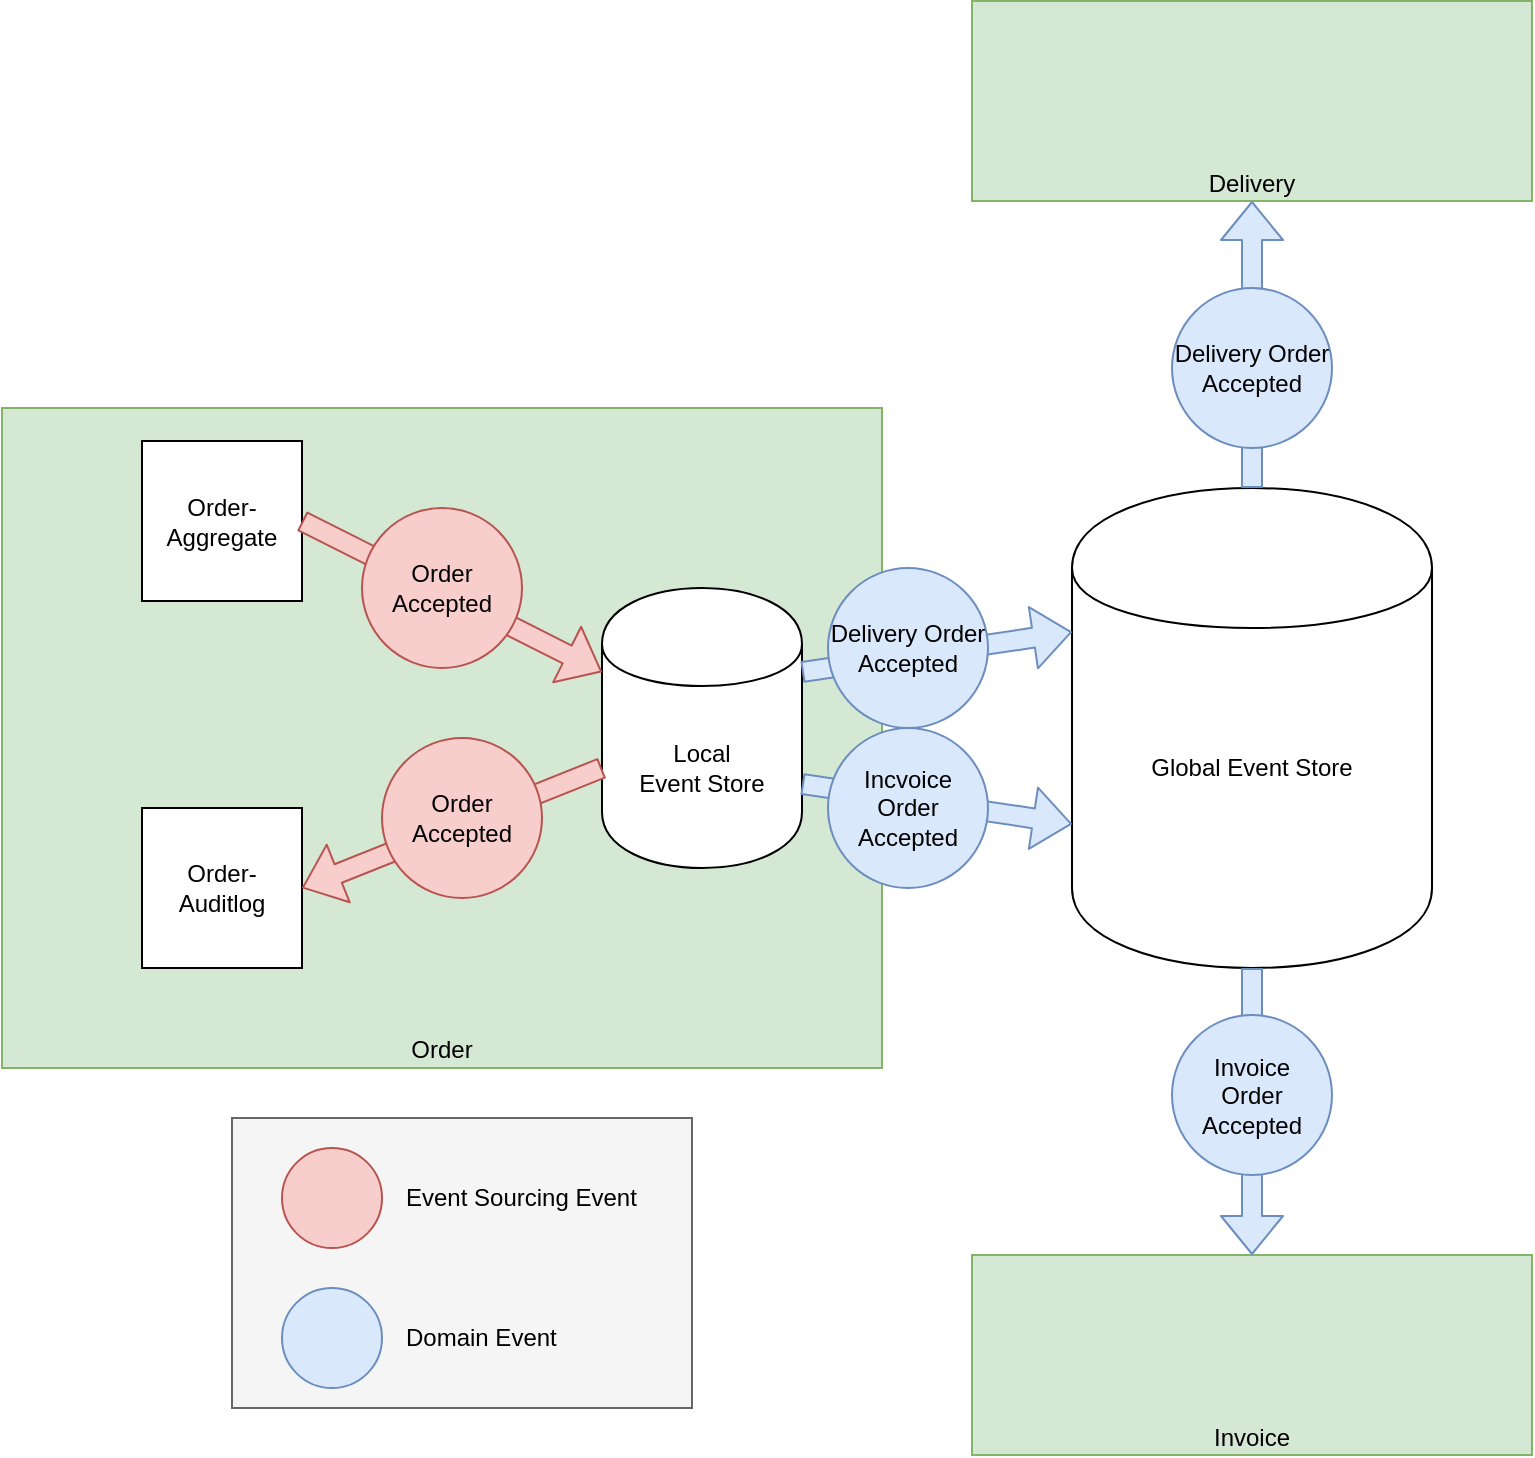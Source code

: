 <mxfile version="10.8.2" type="github"><diagram id="Z8ddhxFXJsNTU-jUUC_I" name="Page-1"><mxGraphModel dx="2221" dy="715" grid="1" gridSize="10" guides="1" tooltips="1" connect="1" arrows="1" fold="1" page="1" pageScale="1" pageWidth="827" pageHeight="1169" math="0" shadow="0"><root><mxCell id="0"/><mxCell id="1" parent="0"/><mxCell id="Pixg1pDH2KvUNLihEbCK-1" value="" style="whiteSpace=wrap;html=1;align=left;fillColor=#f5f5f5;strokeColor=#666666;fontColor=#333333;" vertex="1" parent="1"><mxGeometry x="75" y="575" width="230" height="145" as="geometry"/></mxCell><mxCell id="Pixg1pDH2KvUNLihEbCK-2" value="Order" style="whiteSpace=wrap;html=1;verticalAlign=bottom;fillColor=#d5e8d4;strokeColor=#82b366;" vertex="1" parent="1"><mxGeometry x="-40" y="220" width="440" height="330" as="geometry"/></mxCell><mxCell id="Pixg1pDH2KvUNLihEbCK-3" value="Local&lt;br&gt;Event Store" style="shape=cylinder;whiteSpace=wrap;html=1;boundedLbl=1;backgroundOutline=1;" vertex="1" parent="1"><mxGeometry x="260" y="310" width="100" height="140" as="geometry"/></mxCell><mxCell id="Pixg1pDH2KvUNLihEbCK-4" value="Global Event Store" style="shape=cylinder;whiteSpace=wrap;html=1;boundedLbl=1;backgroundOutline=1;" vertex="1" parent="1"><mxGeometry x="495" y="260" width="180" height="240" as="geometry"/></mxCell><mxCell id="Pixg1pDH2KvUNLihEbCK-5" value="Order-Aggregate" style="whiteSpace=wrap;html=1;aspect=fixed;" vertex="1" parent="1"><mxGeometry x="30" y="236.5" width="80" height="80" as="geometry"/></mxCell><mxCell id="Pixg1pDH2KvUNLihEbCK-6" value="" style="shape=flexArrow;endArrow=classic;html=1;exitX=1;exitY=0.5;exitDx=0;exitDy=0;entryX=0;entryY=0.3;entryDx=0;entryDy=0;fillColor=#f8cecc;strokeColor=#b85450;" edge="1" parent="1" source="Pixg1pDH2KvUNLihEbCK-5" target="Pixg1pDH2KvUNLihEbCK-3"><mxGeometry width="50" height="50" relative="1" as="geometry"><mxPoint x="90" y="620" as="sourcePoint"/><mxPoint x="140" y="570" as="targetPoint"/></mxGeometry></mxCell><mxCell id="Pixg1pDH2KvUNLihEbCK-7" value="Invoice&lt;br&gt;" style="whiteSpace=wrap;html=1;verticalAlign=bottom;fillColor=#d5e8d4;strokeColor=#82b366;" vertex="1" parent="1"><mxGeometry x="445" y="643.5" width="280" height="100" as="geometry"/></mxCell><mxCell id="Pixg1pDH2KvUNLihEbCK-8" value="" style="shape=flexArrow;endArrow=classic;html=1;fillColor=#dae8fc;entryX=0;entryY=0.3;entryDx=0;entryDy=0;exitX=1;exitY=0.3;exitDx=0;exitDy=0;strokeColor=#6c8ebf;" edge="1" parent="1" source="Pixg1pDH2KvUNLihEbCK-3" target="Pixg1pDH2KvUNLihEbCK-4"><mxGeometry width="50" height="50" relative="1" as="geometry"><mxPoint x="405.059" y="379.824" as="sourcePoint"/><mxPoint x="435" y="380" as="targetPoint"/></mxGeometry></mxCell><mxCell id="Pixg1pDH2KvUNLihEbCK-9" value="Delivery Order Accepted" style="ellipse;whiteSpace=wrap;html=1;fillColor=#dae8fc;strokeColor=#6c8ebf;" vertex="1" parent="1"><mxGeometry x="373" y="300" width="80" height="80" as="geometry"/></mxCell><mxCell id="Pixg1pDH2KvUNLihEbCK-10" value="" style="ellipse;whiteSpace=wrap;html=1;fillColor=#f8cecc;strokeColor=#b85450;" vertex="1" parent="1"><mxGeometry x="100" y="590" width="50" height="50" as="geometry"/></mxCell><mxCell id="Pixg1pDH2KvUNLihEbCK-11" value="Event Sourcing Event" style="text;html=1;strokeColor=none;fillColor=none;align=left;verticalAlign=middle;whiteSpace=wrap;rounded=0;" vertex="1" parent="1"><mxGeometry x="160" y="605" width="130" height="20" as="geometry"/></mxCell><mxCell id="Pixg1pDH2KvUNLihEbCK-12" value="" style="ellipse;whiteSpace=wrap;html=1;fillColor=#dae8fc;strokeColor=#6c8ebf;" vertex="1" parent="1"><mxGeometry x="100" y="660" width="50" height="50" as="geometry"/></mxCell><mxCell id="Pixg1pDH2KvUNLihEbCK-13" value="Domain Event" style="text;html=1;strokeColor=none;fillColor=none;align=left;verticalAlign=middle;whiteSpace=wrap;rounded=0;" vertex="1" parent="1"><mxGeometry x="160" y="675" width="130" height="20" as="geometry"/></mxCell><mxCell id="Pixg1pDH2KvUNLihEbCK-14" value="" style="shape=flexArrow;endArrow=classic;html=1;fillColor=#dae8fc;entryX=0.5;entryY=0;entryDx=0;entryDy=0;exitX=0.5;exitY=1;exitDx=0;exitDy=0;strokeColor=#6c8ebf;" edge="1" parent="1" source="Pixg1pDH2KvUNLihEbCK-4" target="Pixg1pDH2KvUNLihEbCK-7"><mxGeometry width="50" height="50" relative="1" as="geometry"><mxPoint x="638" y="523.5" as="sourcePoint"/><mxPoint x="808" y="523.5" as="targetPoint"/></mxGeometry></mxCell><mxCell id="Pixg1pDH2KvUNLihEbCK-15" value="Invoice&lt;br&gt;Order Accepted" style="ellipse;whiteSpace=wrap;html=1;fillColor=#dae8fc;strokeColor=#6c8ebf;" vertex="1" parent="1"><mxGeometry x="545" y="523.5" width="80" height="80" as="geometry"/></mxCell><mxCell id="Pixg1pDH2KvUNLihEbCK-16" value="" style="shape=flexArrow;endArrow=classic;html=1;fillColor=#dae8fc;entryX=0.5;entryY=1;entryDx=0;entryDy=0;exitX=0.5;exitY=0;exitDx=0;exitDy=0;strokeColor=#6c8ebf;" edge="1" parent="1" source="Pixg1pDH2KvUNLihEbCK-4" target="Pixg1pDH2KvUNLihEbCK-17"><mxGeometry width="50" height="50" relative="1" as="geometry"><mxPoint x="608" y="513.5" as="sourcePoint"/><mxPoint x="608" y="653.5" as="targetPoint"/></mxGeometry></mxCell><mxCell id="Pixg1pDH2KvUNLihEbCK-17" value="Delivery&lt;br&gt;" style="whiteSpace=wrap;html=1;verticalAlign=bottom;fillColor=#d5e8d4;strokeColor=#82b366;" vertex="1" parent="1"><mxGeometry x="445" y="16.5" width="280" height="100" as="geometry"/></mxCell><mxCell id="Pixg1pDH2KvUNLihEbCK-18" value="Delivery Order Accepted" style="ellipse;whiteSpace=wrap;html=1;fillColor=#dae8fc;strokeColor=#6c8ebf;" vertex="1" parent="1"><mxGeometry x="545" y="160" width="80" height="80" as="geometry"/></mxCell><mxCell id="Pixg1pDH2KvUNLihEbCK-19" value="Order-Auditlog" style="whiteSpace=wrap;html=1;aspect=fixed;" vertex="1" parent="1"><mxGeometry x="30" y="420" width="80" height="80" as="geometry"/></mxCell><mxCell id="Pixg1pDH2KvUNLihEbCK-20" value="" style="shape=flexArrow;endArrow=classic;html=1;entryX=1;entryY=0.5;entryDx=0;entryDy=0;fillColor=#f8cecc;strokeColor=#b85450;" edge="1" parent="1" source="Pixg1pDH2KvUNLihEbCK-3" target="Pixg1pDH2KvUNLihEbCK-19"><mxGeometry width="50" height="50" relative="1" as="geometry"><mxPoint x="190" y="329.824" as="sourcePoint"/><mxPoint x="288.824" y="434.529" as="targetPoint"/></mxGeometry></mxCell><mxCell id="Pixg1pDH2KvUNLihEbCK-21" value="Order Accepted" style="ellipse;whiteSpace=wrap;html=1;fillColor=#f8cecc;strokeColor=#b85450;" vertex="1" parent="1"><mxGeometry x="140" y="270" width="80" height="80" as="geometry"/></mxCell><mxCell id="Pixg1pDH2KvUNLihEbCK-22" value="Order Accepted" style="ellipse;whiteSpace=wrap;html=1;fillColor=#f8cecc;strokeColor=#b85450;" vertex="1" parent="1"><mxGeometry x="150" y="385" width="80" height="80" as="geometry"/></mxCell><mxCell id="Pixg1pDH2KvUNLihEbCK-23" value="" style="shape=flexArrow;endArrow=classic;html=1;fillColor=#dae8fc;entryX=0;entryY=0.7;entryDx=0;entryDy=0;exitX=1;exitY=0.7;exitDx=0;exitDy=0;strokeColor=#6c8ebf;" edge="1" parent="1" source="Pixg1pDH2KvUNLihEbCK-3" target="Pixg1pDH2KvUNLihEbCK-4"><mxGeometry width="50" height="50" relative="1" as="geometry"><mxPoint x="370" y="362" as="sourcePoint"/><mxPoint x="505" y="342" as="targetPoint"/></mxGeometry></mxCell><mxCell id="Pixg1pDH2KvUNLihEbCK-24" value="Incvoice Order Accepted" style="ellipse;whiteSpace=wrap;html=1;fillColor=#dae8fc;strokeColor=#6c8ebf;" vertex="1" parent="1"><mxGeometry x="373" y="380" width="80" height="80" as="geometry"/></mxCell></root></mxGraphModel></diagram></mxfile>